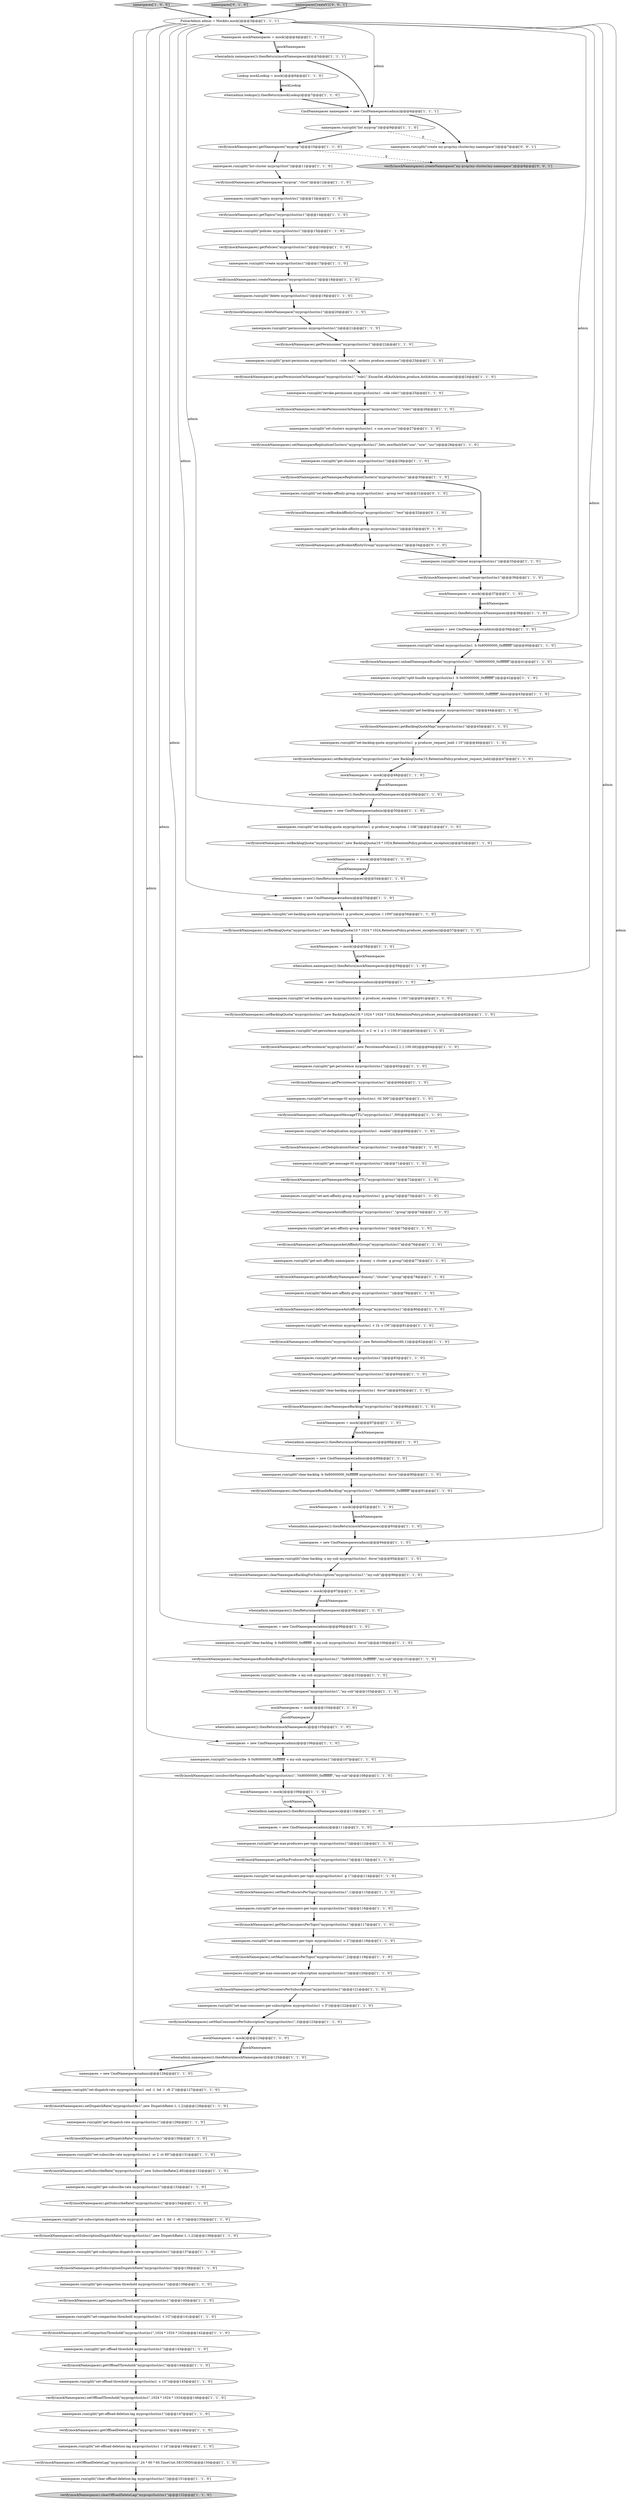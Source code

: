 digraph {
98 [style = filled, label = "verify(mockNamespaces).revokePermissionsOnNamespace(\"myprop/clust/ns1\",\"role1\")@@@26@@@['1', '1', '0']", fillcolor = white, shape = ellipse image = "AAA0AAABBB1BBB"];
127 [style = filled, label = "namespaces.run(split(\"delete myprop/clust/ns1\"))@@@19@@@['1', '1', '0']", fillcolor = white, shape = ellipse image = "AAA0AAABBB1BBB"];
146 [style = filled, label = "verify(mockNamespaces).getTopics(\"myprop/clust/ns1\")@@@14@@@['1', '1', '0']", fillcolor = white, shape = ellipse image = "AAA0AAABBB1BBB"];
90 [style = filled, label = "verify(mockNamespaces).createNamespace(\"myprop/clust/ns1\")@@@18@@@['1', '1', '0']", fillcolor = white, shape = ellipse image = "AAA0AAABBB1BBB"];
0 [style = filled, label = "namespaces.run(split(\"set-backlog-quota myprop/clust/ns1 -p producer_exception -l 10G\"))@@@61@@@['1', '1', '0']", fillcolor = white, shape = ellipse image = "AAA0AAABBB1BBB"];
55 [style = filled, label = "namespaces.run(split(\"get-clusters myprop/clust/ns1\"))@@@29@@@['1', '1', '0']", fillcolor = white, shape = ellipse image = "AAA0AAABBB1BBB"];
69 [style = filled, label = "namespaces.run(split(\"set-backlog-quota myprop/clust/ns1 -p producer_exception -l 10M\"))@@@56@@@['1', '1', '0']", fillcolor = white, shape = ellipse image = "AAA0AAABBB1BBB"];
8 [style = filled, label = "verify(mockNamespaces).clearNamespaceBacklog(\"myprop/clust/ns1\")@@@86@@@['1', '1', '0']", fillcolor = white, shape = ellipse image = "AAA0AAABBB1BBB"];
107 [style = filled, label = "namespaces.run(split(\"set-offload-threshold myprop/clust/ns1 -s 1G\"))@@@145@@@['1', '1', '0']", fillcolor = white, shape = ellipse image = "AAA0AAABBB1BBB"];
52 [style = filled, label = "namespaces.run(split(\"unsubscribe -b 0x80000000_0xffffffff -s my-sub myprop/clust/ns1\"))@@@107@@@['1', '1', '0']", fillcolor = white, shape = ellipse image = "AAA0AAABBB1BBB"];
16 [style = filled, label = "verify(mockNamespaces).setBacklogQuota(\"myprop/clust/ns1\",new BacklogQuota(10 * 1024,RetentionPolicy.producer_exception))@@@52@@@['1', '1', '0']", fillcolor = white, shape = ellipse image = "AAA0AAABBB1BBB"];
70 [style = filled, label = "verify(mockNamespaces).getDispatchRate(\"myprop/clust/ns1\")@@@130@@@['1', '1', '0']", fillcolor = white, shape = ellipse image = "AAA0AAABBB1BBB"];
20 [style = filled, label = "namespaces = new CmdNamespaces(admin)@@@106@@@['1', '1', '0']", fillcolor = white, shape = ellipse image = "AAA0AAABBB1BBB"];
94 [style = filled, label = "namespaces.run(split(\"get-offload-threshold myprop/clust/ns1\"))@@@143@@@['1', '1', '0']", fillcolor = white, shape = ellipse image = "AAA0AAABBB1BBB"];
120 [style = filled, label = "verify(mockNamespaces).getMaxProducersPerTopic(\"myprop/clust/ns1\")@@@113@@@['1', '1', '0']", fillcolor = white, shape = ellipse image = "AAA0AAABBB1BBB"];
15 [style = filled, label = "when(admin.namespaces()).thenReturn(mockNamespaces)@@@38@@@['1', '1', '0']", fillcolor = white, shape = ellipse image = "AAA0AAABBB1BBB"];
24 [style = filled, label = "mockNamespaces = mock()@@@58@@@['1', '1', '0']", fillcolor = white, shape = ellipse image = "AAA0AAABBB1BBB"];
53 [style = filled, label = "namespaces.run(split(\"get-message-ttl myprop/clust/ns1\"))@@@71@@@['1', '1', '0']", fillcolor = white, shape = ellipse image = "AAA0AAABBB1BBB"];
76 [style = filled, label = "when(admin.namespaces()).thenReturn(mockNamespaces)@@@110@@@['1', '1', '0']", fillcolor = white, shape = ellipse image = "AAA0AAABBB1BBB"];
104 [style = filled, label = "namespaces = new CmdNamespaces(admin)@@@99@@@['1', '1', '0']", fillcolor = white, shape = ellipse image = "AAA0AAABBB1BBB"];
33 [style = filled, label = "mockNamespaces = mock()@@@87@@@['1', '1', '0']", fillcolor = white, shape = ellipse image = "AAA0AAABBB1BBB"];
26 [style = filled, label = "verify(mockNamespaces).deleteNamespace(\"myprop/clust/ns1\")@@@20@@@['1', '1', '0']", fillcolor = white, shape = ellipse image = "AAA0AAABBB1BBB"];
71 [style = filled, label = "mockNamespaces = mock()@@@104@@@['1', '1', '0']", fillcolor = white, shape = ellipse image = "AAA0AAABBB1BBB"];
6 [style = filled, label = "namespaces.run(split(\"get-anti-affinity-namespaces -p dummy -c cluster -g group\"))@@@77@@@['1', '1', '0']", fillcolor = white, shape = ellipse image = "AAA0AAABBB1BBB"];
81 [style = filled, label = "namespaces.run(split(\"get-offload-deletion-lag myprop/clust/ns1\"))@@@147@@@['1', '1', '0']", fillcolor = white, shape = ellipse image = "AAA0AAABBB1BBB"];
11 [style = filled, label = "verify(mockNamespaces).getPersistence(\"myprop/clust/ns1\")@@@66@@@['1', '1', '0']", fillcolor = white, shape = ellipse image = "AAA0AAABBB1BBB"];
89 [style = filled, label = "mockNamespaces = mock()@@@92@@@['1', '1', '0']", fillcolor = white, shape = ellipse image = "AAA0AAABBB1BBB"];
140 [style = filled, label = "when(admin.namespaces()).thenReturn(mockNamespaces)@@@93@@@['1', '1', '0']", fillcolor = white, shape = ellipse image = "AAA0AAABBB1BBB"];
50 [style = filled, label = "namespaces.run(split(\"set-clusters myprop/clust/ns1 -c use,usw,usc\"))@@@27@@@['1', '1', '0']", fillcolor = white, shape = ellipse image = "AAA0AAABBB1BBB"];
86 [style = filled, label = "namespaces.run(split(\"set-anti-affinity-group myprop/clust/ns1 -g group\"))@@@73@@@['1', '1', '0']", fillcolor = white, shape = ellipse image = "AAA0AAABBB1BBB"];
29 [style = filled, label = "namespaces.run(split(\"get-anti-affinity-group myprop/clust/ns1\"))@@@75@@@['1', '1', '0']", fillcolor = white, shape = ellipse image = "AAA0AAABBB1BBB"];
5 [style = filled, label = "verify(mockNamespaces).getMaxConsumersPerTopic(\"myprop/clust/ns1\")@@@117@@@['1', '1', '0']", fillcolor = white, shape = ellipse image = "AAA0AAABBB1BBB"];
28 [style = filled, label = "verify(mockNamespaces).unloadNamespaceBundle(\"myprop/clust/ns1\",\"0x80000000_0xffffffff\")@@@41@@@['1', '1', '0']", fillcolor = white, shape = ellipse image = "AAA0AAABBB1BBB"];
60 [style = filled, label = "verify(mockNamespaces).getNamespaceMessageTTL(\"myprop/clust/ns1\")@@@72@@@['1', '1', '0']", fillcolor = white, shape = ellipse image = "AAA0AAABBB1BBB"];
109 [style = filled, label = "verify(mockNamespaces).getPolicies(\"myprop/clust/ns1\")@@@16@@@['1', '1', '0']", fillcolor = white, shape = ellipse image = "AAA0AAABBB1BBB"];
99 [style = filled, label = "CmdNamespaces namespaces = new CmdNamespaces(admin)@@@6@@@['1', '1', '1']", fillcolor = white, shape = ellipse image = "AAA0AAABBB1BBB"];
115 [style = filled, label = "verify(mockNamespaces).setBacklogQuota(\"myprop/clust/ns1\",new BacklogQuota(10,RetentionPolicy.producer_request_hold))@@@47@@@['1', '1', '0']", fillcolor = white, shape = ellipse image = "AAA0AAABBB1BBB"];
57 [style = filled, label = "verify(mockNamespaces).getNamespaceAntiAffinityGroup(\"myprop/clust/ns1\")@@@76@@@['1', '1', '0']", fillcolor = white, shape = ellipse image = "AAA0AAABBB1BBB"];
129 [style = filled, label = "namespaces['1', '0', '0']", fillcolor = lightgray, shape = diamond image = "AAA0AAABBB1BBB"];
80 [style = filled, label = "namespaces.run(split(\"get-max-consumers-per-subscription myprop/clust/ns1\"))@@@120@@@['1', '1', '0']", fillcolor = white, shape = ellipse image = "AAA0AAABBB1BBB"];
150 [style = filled, label = "namespaces['0', '1', '0']", fillcolor = lightgray, shape = diamond image = "AAA0AAABBB2BBB"];
23 [style = filled, label = "namespaces.run(split(\"set-message-ttl myprop/clust/ns1 -ttl 300\"))@@@67@@@['1', '1', '0']", fillcolor = white, shape = ellipse image = "AAA0AAABBB1BBB"];
138 [style = filled, label = "verify(mockNamespaces).setPersistence(\"myprop/clust/ns1\",new PersistencePolicies(2,1,1,100.0d))@@@64@@@['1', '1', '0']", fillcolor = white, shape = ellipse image = "AAA0AAABBB1BBB"];
153 [style = filled, label = "verify(mockNamespaces).createNamespace(\"my-prop/my-cluster/my-namespace\")@@@8@@@['0', '0', '1']", fillcolor = lightgray, shape = ellipse image = "AAA0AAABBB3BBB"];
108 [style = filled, label = "namespaces = new CmdNamespaces(admin)@@@111@@@['1', '1', '0']", fillcolor = white, shape = ellipse image = "AAA0AAABBB1BBB"];
123 [style = filled, label = "namespaces.run(split(\"unsubscribe -s my-sub myprop/clust/ns1\"))@@@102@@@['1', '1', '0']", fillcolor = white, shape = ellipse image = "AAA0AAABBB1BBB"];
131 [style = filled, label = "namespaces.run(split(\"clear-backlog -b 0x80000000_0xffffffff myprop/clust/ns1 -force\"))@@@90@@@['1', '1', '0']", fillcolor = white, shape = ellipse image = "AAA0AAABBB1BBB"];
137 [style = filled, label = "when(admin.lookups()).thenReturn(mockLookup)@@@7@@@['1', '1', '0']", fillcolor = white, shape = ellipse image = "AAA0AAABBB1BBB"];
118 [style = filled, label = "namespaces.run(split(\"set-max-producers-per-topic myprop/clust/ns1 -p 1\"))@@@114@@@['1', '1', '0']", fillcolor = white, shape = ellipse image = "AAA0AAABBB1BBB"];
30 [style = filled, label = "namespaces.run(split(\"clear-backlog myprop/clust/ns1 -force\"))@@@85@@@['1', '1', '0']", fillcolor = white, shape = ellipse image = "AAA0AAABBB1BBB"];
149 [style = filled, label = "verify(mockNamespaces).setBookieAffinityGroup(\"myprop/clust/ns1\",\"test\")@@@32@@@['0', '1', '0']", fillcolor = white, shape = ellipse image = "AAA1AAABBB2BBB"];
148 [style = filled, label = "verify(mockNamespaces).getBookieAffinityGroup(\"myprop/clust/ns1\")@@@34@@@['0', '1', '0']", fillcolor = white, shape = ellipse image = "AAA1AAABBB2BBB"];
43 [style = filled, label = "namespaces.run(split(\"get-max-producers-per-topic myprop/clust/ns1\"))@@@112@@@['1', '1', '0']", fillcolor = white, shape = ellipse image = "AAA0AAABBB1BBB"];
14 [style = filled, label = "verify(mockNamespaces).setSubscribeRate(\"myprop/clust/ns1\",new SubscribeRate(2,60))@@@132@@@['1', '1', '0']", fillcolor = white, shape = ellipse image = "AAA0AAABBB1BBB"];
37 [style = filled, label = "mockNamespaces = mock()@@@97@@@['1', '1', '0']", fillcolor = white, shape = ellipse image = "AAA0AAABBB1BBB"];
9 [style = filled, label = "verify(mockNamespaces).clearNamespaceBundleBacklog(\"myprop/clust/ns1\",\"0x80000000_0xffffffff\")@@@91@@@['1', '1', '0']", fillcolor = white, shape = ellipse image = "AAA0AAABBB1BBB"];
136 [style = filled, label = "namespaces.run(split(\"set-backlog-quota myprop/clust/ns1 -p producer_exception -l 10K\"))@@@51@@@['1', '1', '0']", fillcolor = white, shape = ellipse image = "AAA0AAABBB1BBB"];
152 [style = filled, label = "namespaces.run(split(\"create my-prop/my-cluster/my-namespace\"))@@@7@@@['0', '0', '1']", fillcolor = white, shape = ellipse image = "AAA0AAABBB3BBB"];
73 [style = filled, label = "namespaces.run(split(\"set-retention myprop/clust/ns1 -t 1h -s 1M\"))@@@81@@@['1', '1', '0']", fillcolor = white, shape = ellipse image = "AAA0AAABBB1BBB"];
34 [style = filled, label = "namespaces.run(split(\"get-max-consumers-per-topic myprop/clust/ns1\"))@@@116@@@['1', '1', '0']", fillcolor = white, shape = ellipse image = "AAA0AAABBB1BBB"];
144 [style = filled, label = "namespaces.run(split(\"clear-backlog -s my-sub myprop/clust/ns1 -force\"))@@@95@@@['1', '1', '0']", fillcolor = white, shape = ellipse image = "AAA0AAABBB1BBB"];
122 [style = filled, label = "verify(mockNamespaces).setBacklogQuota(\"myprop/clust/ns1\",new BacklogQuota(10l * 1024 * 1024 * 1024,RetentionPolicy.producer_exception))@@@62@@@['1', '1', '0']", fillcolor = white, shape = ellipse image = "AAA0AAABBB1BBB"];
38 [style = filled, label = "verify(mockNamespaces).setMaxConsumersPerSubscription(\"myprop/clust/ns1\",3)@@@123@@@['1', '1', '0']", fillcolor = white, shape = ellipse image = "AAA0AAABBB1BBB"];
21 [style = filled, label = "verify(mockNamespaces).setDeduplicationStatus(\"myprop/clust/ns1\",true)@@@70@@@['1', '1', '0']", fillcolor = white, shape = ellipse image = "AAA0AAABBB1BBB"];
84 [style = filled, label = "verify(mockNamespaces).getSubscriptionDispatchRate(\"myprop/clust/ns1\")@@@138@@@['1', '1', '0']", fillcolor = white, shape = ellipse image = "AAA0AAABBB1BBB"];
134 [style = filled, label = "when(admin.namespaces()).thenReturn(mockNamespaces)@@@59@@@['1', '1', '0']", fillcolor = white, shape = ellipse image = "AAA0AAABBB1BBB"];
119 [style = filled, label = "namespaces.run(split(\"set-subscription-dispatch-rate myprop/clust/ns1 -md -1 -bd -1 -dt 2\"))@@@135@@@['1', '1', '0']", fillcolor = white, shape = ellipse image = "AAA0AAABBB1BBB"];
17 [style = filled, label = "verify(mockNamespaces).deleteNamespaceAntiAffinityGroup(\"myprop/clust/ns1\")@@@80@@@['1', '1', '0']", fillcolor = white, shape = ellipse image = "AAA0AAABBB1BBB"];
7 [style = filled, label = "verify(mockNamespaces).clearOffloadDeleteLag(\"myprop/clust/ns1\")@@@152@@@['1', '1', '0']", fillcolor = lightgray, shape = ellipse image = "AAA0AAABBB1BBB"];
130 [style = filled, label = "namespaces.run(split(\"get-retention myprop/clust/ns1\"))@@@83@@@['1', '1', '0']", fillcolor = white, shape = ellipse image = "AAA0AAABBB1BBB"];
101 [style = filled, label = "verify(mockNamespaces).setNamespaceMessageTTL(\"myprop/clust/ns1\",300)@@@68@@@['1', '1', '0']", fillcolor = white, shape = ellipse image = "AAA0AAABBB1BBB"];
62 [style = filled, label = "verify(mockNamespaces).setCompactionThreshold(\"myprop/clust/ns1\",1024 * 1024 * 1024)@@@142@@@['1', '1', '0']", fillcolor = white, shape = ellipse image = "AAA0AAABBB1BBB"];
22 [style = filled, label = "verify(mockNamespaces).setNamespaceAntiAffinityGroup(\"myprop/clust/ns1\",\"group\")@@@74@@@['1', '1', '0']", fillcolor = white, shape = ellipse image = "AAA0AAABBB1BBB"];
128 [style = filled, label = "namespaces.run(split(\"set-compaction-threshold myprop/clust/ns1 -t 1G\"))@@@141@@@['1', '1', '0']", fillcolor = white, shape = ellipse image = "AAA0AAABBB1BBB"];
41 [style = filled, label = "namespaces.run(split(\"get-compaction-threshold myprop/clust/ns1\"))@@@139@@@['1', '1', '0']", fillcolor = white, shape = ellipse image = "AAA0AAABBB1BBB"];
88 [style = filled, label = "verify(mockNamespaces).setMaxProducersPerTopic(\"myprop/clust/ns1\",1)@@@115@@@['1', '1', '0']", fillcolor = white, shape = ellipse image = "AAA0AAABBB1BBB"];
74 [style = filled, label = "verify(mockNamespaces).clearNamespaceBundleBacklogForSubscription(\"myprop/clust/ns1\",\"0x80000000_0xffffffff\",\"my-sub\")@@@101@@@['1', '1', '0']", fillcolor = white, shape = ellipse image = "AAA0AAABBB1BBB"];
63 [style = filled, label = "verify(mockNamespaces).setBacklogQuota(\"myprop/clust/ns1\",new BacklogQuota(10 * 1024 * 1024,RetentionPolicy.producer_exception))@@@57@@@['1', '1', '0']", fillcolor = white, shape = ellipse image = "AAA0AAABBB1BBB"];
3 [style = filled, label = "namespaces.run(split(\"list-cluster myprop/clust\"))@@@11@@@['1', '1', '0']", fillcolor = white, shape = ellipse image = "AAA0AAABBB1BBB"];
93 [style = filled, label = "PulsarAdmin admin = Mockito.mock()@@@3@@@['1', '1', '1']", fillcolor = white, shape = ellipse image = "AAA0AAABBB1BBB"];
121 [style = filled, label = "namespaces.run(split(\"policies myprop/clust/ns1\"))@@@15@@@['1', '1', '0']", fillcolor = white, shape = ellipse image = "AAA0AAABBB1BBB"];
64 [style = filled, label = "namespaces.run(split(\"set-max-consumers-per-topic myprop/clust/ns1 -c 2\"))@@@118@@@['1', '1', '0']", fillcolor = white, shape = ellipse image = "AAA0AAABBB1BBB"];
75 [style = filled, label = "mockNamespaces = mock()@@@37@@@['1', '1', '0']", fillcolor = white, shape = ellipse image = "AAA0AAABBB1BBB"];
4 [style = filled, label = "verify(mockNamespaces).splitNamespaceBundle(\"myprop/clust/ns1\",\"0x00000000_0xffffffff\",false)@@@43@@@['1', '1', '0']", fillcolor = white, shape = ellipse image = "AAA0AAABBB1BBB"];
82 [style = filled, label = "namespaces.run(split(\"unload myprop/clust/ns1\"))@@@35@@@['1', '1', '0']", fillcolor = white, shape = ellipse image = "AAA0AAABBB1BBB"];
92 [style = filled, label = "namespaces.run(split(\"delete-anti-affinity-group myprop/clust/ns1 \"))@@@79@@@['1', '1', '0']", fillcolor = white, shape = ellipse image = "AAA0AAABBB1BBB"];
135 [style = filled, label = "namespaces = new CmdNamespaces(admin)@@@94@@@['1', '1', '0']", fillcolor = white, shape = ellipse image = "AAA0AAABBB1BBB"];
105 [style = filled, label = "verify(mockNamespaces).setOffloadDeleteLag(\"myprop/clust/ns1\",24 * 60 * 60,TimeUnit.SECONDS)@@@150@@@['1', '1', '0']", fillcolor = white, shape = ellipse image = "AAA0AAABBB1BBB"];
91 [style = filled, label = "verify(mockNamespaces).getOffloadThreshold(\"myprop/clust/ns1\")@@@144@@@['1', '1', '0']", fillcolor = white, shape = ellipse image = "AAA0AAABBB1BBB"];
145 [style = filled, label = "when(admin.namespaces()).thenReturn(mockNamespaces)@@@98@@@['1', '1', '0']", fillcolor = white, shape = ellipse image = "AAA0AAABBB1BBB"];
85 [style = filled, label = "when(admin.namespaces()).thenReturn(mockNamespaces)@@@54@@@['1', '1', '0']", fillcolor = white, shape = ellipse image = "AAA0AAABBB1BBB"];
132 [style = filled, label = "when(admin.namespaces()).thenReturn(mockNamespaces)@@@5@@@['1', '1', '1']", fillcolor = white, shape = ellipse image = "AAA0AAABBB1BBB"];
106 [style = filled, label = "verify(mockNamespaces).getSubscribeRate(\"myprop/clust/ns1\")@@@134@@@['1', '1', '0']", fillcolor = white, shape = ellipse image = "AAA0AAABBB1BBB"];
1 [style = filled, label = "namespaces = new CmdNamespaces(admin)@@@55@@@['1', '1', '0']", fillcolor = white, shape = ellipse image = "AAA0AAABBB1BBB"];
49 [style = filled, label = "namespaces.run(split(\"get-persistence myprop/clust/ns1\"))@@@65@@@['1', '1', '0']", fillcolor = white, shape = ellipse image = "AAA0AAABBB1BBB"];
116 [style = filled, label = "namespaces.run(split(\"set-max-consumers-per-subscription myprop/clust/ns1 -c 3\"))@@@122@@@['1', '1', '0']", fillcolor = white, shape = ellipse image = "AAA0AAABBB1BBB"];
72 [style = filled, label = "namespaces = new CmdNamespaces(admin)@@@60@@@['1', '1', '0']", fillcolor = white, shape = ellipse image = "AAA0AAABBB1BBB"];
139 [style = filled, label = "verify(mockNamespaces).clearNamespaceBacklogForSubscription(\"myprop/clust/ns1\",\"my-sub\")@@@96@@@['1', '1', '0']", fillcolor = white, shape = ellipse image = "AAA0AAABBB1BBB"];
114 [style = filled, label = "mockNamespaces = mock()@@@48@@@['1', '1', '0']", fillcolor = white, shape = ellipse image = "AAA0AAABBB1BBB"];
25 [style = filled, label = "namespaces.run(split(\"get-subscription-dispatch-rate myprop/clust/ns1\"))@@@137@@@['1', '1', '0']", fillcolor = white, shape = ellipse image = "AAA0AAABBB1BBB"];
142 [style = filled, label = "namespaces = new CmdNamespaces(admin)@@@50@@@['1', '1', '0']", fillcolor = white, shape = ellipse image = "AAA0AAABBB1BBB"];
147 [style = filled, label = "namespaces.run(split(\"get-bookie-affinity-group myprop/clust/ns1\"))@@@33@@@['0', '1', '0']", fillcolor = white, shape = ellipse image = "AAA1AAABBB2BBB"];
48 [style = filled, label = "namespaces.run(split(\"set-offload-deletion-lag myprop/clust/ns1 -l 1d\"))@@@149@@@['1', '1', '0']", fillcolor = white, shape = ellipse image = "AAA0AAABBB1BBB"];
100 [style = filled, label = "namespaces.run(split(\"set-backlog-quota myprop/clust/ns1 -p producer_request_hold -l 10\"))@@@46@@@['1', '1', '0']", fillcolor = white, shape = ellipse image = "AAA0AAABBB1BBB"];
78 [style = filled, label = "namespaces = new CmdNamespaces(admin)@@@89@@@['1', '1', '0']", fillcolor = white, shape = ellipse image = "AAA0AAABBB1BBB"];
151 [style = filled, label = "namespaces.run(split(\"set-bookie-affinity-group myprop/clust/ns1 --group test\"))@@@31@@@['0', '1', '0']", fillcolor = white, shape = ellipse image = "AAA1AAABBB2BBB"];
133 [style = filled, label = "namespaces.run(split(\"permissions myprop/clust/ns1\"))@@@21@@@['1', '1', '0']", fillcolor = white, shape = ellipse image = "AAA0AAABBB1BBB"];
95 [style = filled, label = "namespaces.run(split(\"set-subscribe-rate myprop/clust/ns1 -sr 2 -st 60\"))@@@131@@@['1', '1', '0']", fillcolor = white, shape = ellipse image = "AAA0AAABBB1BBB"];
102 [style = filled, label = "when(admin.namespaces()).thenReturn(mockNamespaces)@@@105@@@['1', '1', '0']", fillcolor = white, shape = ellipse image = "AAA0AAABBB1BBB"];
39 [style = filled, label = "mockNamespaces = mock()@@@53@@@['1', '1', '0']", fillcolor = white, shape = ellipse image = "AAA0AAABBB1BBB"];
113 [style = filled, label = "verify(mockNamespaces).getRetention(\"myprop/clust/ns1\")@@@84@@@['1', '1', '0']", fillcolor = white, shape = ellipse image = "AAA0AAABBB1BBB"];
79 [style = filled, label = "verify(mockNamespaces).getCompactionThreshold(\"myprop/clust/ns1\")@@@140@@@['1', '1', '0']", fillcolor = white, shape = ellipse image = "AAA0AAABBB1BBB"];
27 [style = filled, label = "verify(mockNamespaces).grantPermissionOnNamespace(\"myprop/clust/ns1\",\"role1\",EnumSet.of(AuthAction.produce,AuthAction.consume))@@@24@@@['1', '1', '0']", fillcolor = white, shape = ellipse image = "AAA0AAABBB1BBB"];
117 [style = filled, label = "namespaces.run(split(\"create myprop/clust/ns1\"))@@@17@@@['1', '1', '0']", fillcolor = white, shape = ellipse image = "AAA0AAABBB1BBB"];
13 [style = filled, label = "when(admin.namespaces()).thenReturn(mockNamespaces)@@@49@@@['1', '1', '0']", fillcolor = white, shape = ellipse image = "AAA0AAABBB1BBB"];
58 [style = filled, label = "mockNamespaces = mock()@@@124@@@['1', '1', '0']", fillcolor = white, shape = ellipse image = "AAA0AAABBB1BBB"];
65 [style = filled, label = "namespaces = new CmdNamespaces(admin)@@@126@@@['1', '1', '0']", fillcolor = white, shape = ellipse image = "AAA0AAABBB1BBB"];
10 [style = filled, label = "verify(mockNamespaces).getBacklogQuotaMap(\"myprop/clust/ns1\")@@@45@@@['1', '1', '0']", fillcolor = white, shape = ellipse image = "AAA0AAABBB1BBB"];
141 [style = filled, label = "verify(mockNamespaces).unload(\"myprop/clust/ns1\")@@@36@@@['1', '1', '0']", fillcolor = white, shape = ellipse image = "AAA0AAABBB1BBB"];
97 [style = filled, label = "Lookup mockLookup = mock()@@@6@@@['1', '1', '0']", fillcolor = white, shape = ellipse image = "AAA0AAABBB1BBB"];
12 [style = filled, label = "namespaces.run(split(\"split-bundle myprop/clust/ns1 -b 0x00000000_0xffffffff\"))@@@42@@@['1', '1', '0']", fillcolor = white, shape = ellipse image = "AAA0AAABBB1BBB"];
111 [style = filled, label = "verify(mockNamespaces).getNamespaceReplicationClusters(\"myprop/clust/ns1\")@@@30@@@['1', '1', '0']", fillcolor = white, shape = ellipse image = "AAA0AAABBB1BBB"];
36 [style = filled, label = "verify(mockNamespaces).setSubscriptionDispatchRate(\"myprop/clust/ns1\",new DispatchRate(-1,-1,2))@@@136@@@['1', '1', '0']", fillcolor = white, shape = ellipse image = "AAA0AAABBB1BBB"];
59 [style = filled, label = "verify(mockNamespaces).getNamespaces(\"myprop\",\"clust\")@@@12@@@['1', '1', '0']", fillcolor = white, shape = ellipse image = "AAA0AAABBB1BBB"];
40 [style = filled, label = "namespaces.run(split(\"get-subscribe-rate myprop/clust/ns1\"))@@@133@@@['1', '1', '0']", fillcolor = white, shape = ellipse image = "AAA0AAABBB1BBB"];
19 [style = filled, label = "verify(mockNamespaces).getOffloadDeleteLagMs(\"myprop/clust/ns1\")@@@148@@@['1', '1', '0']", fillcolor = white, shape = ellipse image = "AAA0AAABBB1BBB"];
42 [style = filled, label = "namespaces.run(split(\"grant-permission myprop/clust/ns1 --role role1 --actions produce,consume\"))@@@23@@@['1', '1', '0']", fillcolor = white, shape = ellipse image = "AAA0AAABBB1BBB"];
143 [style = filled, label = "namespaces.run(split(\"get-backlog-quotas myprop/clust/ns1\"))@@@44@@@['1', '1', '0']", fillcolor = white, shape = ellipse image = "AAA0AAABBB1BBB"];
87 [style = filled, label = "verify(mockNamespaces).setDispatchRate(\"myprop/clust/ns1\",new DispatchRate(-1,-1,2))@@@128@@@['1', '1', '0']", fillcolor = white, shape = ellipse image = "AAA0AAABBB1BBB"];
32 [style = filled, label = "verify(mockNamespaces).getPermissions(\"myprop/clust/ns1\")@@@22@@@['1', '1', '0']", fillcolor = white, shape = ellipse image = "AAA0AAABBB1BBB"];
45 [style = filled, label = "namespaces.run(split(\"clear-offload-deletion-lag myprop/clust/ns1\"))@@@151@@@['1', '1', '0']", fillcolor = white, shape = ellipse image = "AAA0AAABBB1BBB"];
66 [style = filled, label = "verify(mockNamespaces).setOffloadThreshold(\"myprop/clust/ns1\",1024 * 1024 * 1024)@@@146@@@['1', '1', '0']", fillcolor = white, shape = ellipse image = "AAA0AAABBB1BBB"];
110 [style = filled, label = "namespaces.run(split(\"list myprop\"))@@@9@@@['1', '1', '0']", fillcolor = white, shape = ellipse image = "AAA0AAABBB1BBB"];
31 [style = filled, label = "verify(mockNamespaces).unsubscribeNamespaceBundle(\"myprop/clust/ns1\",\"0x80000000_0xffffffff\",\"my-sub\")@@@108@@@['1', '1', '0']", fillcolor = white, shape = ellipse image = "AAA0AAABBB1BBB"];
67 [style = filled, label = "when(admin.namespaces()).thenReturn(mockNamespaces)@@@88@@@['1', '1', '0']", fillcolor = white, shape = ellipse image = "AAA0AAABBB1BBB"];
103 [style = filled, label = "namespaces.run(split(\"topics myprop/clust/ns1\"))@@@13@@@['1', '1', '0']", fillcolor = white, shape = ellipse image = "AAA0AAABBB1BBB"];
154 [style = filled, label = "namespacesCreateV1['0', '0', '1']", fillcolor = lightgray, shape = diamond image = "AAA0AAABBB3BBB"];
126 [style = filled, label = "namespaces = new CmdNamespaces(admin)@@@39@@@['1', '1', '0']", fillcolor = white, shape = ellipse image = "AAA0AAABBB1BBB"];
61 [style = filled, label = "namespaces.run(split(\"clear-backlog -b 0x80000000_0xffffffff -s my-sub myprop/clust/ns1 -force\"))@@@100@@@['1', '1', '0']", fillcolor = white, shape = ellipse image = "AAA0AAABBB1BBB"];
68 [style = filled, label = "when(admin.namespaces()).thenReturn(mockNamespaces)@@@125@@@['1', '1', '0']", fillcolor = white, shape = ellipse image = "AAA0AAABBB1BBB"];
83 [style = filled, label = "verify(mockNamespaces).getAntiAffinityNamespaces(\"dummy\",\"cluster\",\"group\")@@@78@@@['1', '1', '0']", fillcolor = white, shape = ellipse image = "AAA0AAABBB1BBB"];
125 [style = filled, label = "namespaces.run(split(\"revoke-permission myprop/clust/ns1 --role role1\"))@@@25@@@['1', '1', '0']", fillcolor = white, shape = ellipse image = "AAA0AAABBB1BBB"];
44 [style = filled, label = "namespaces.run(split(\"unload myprop/clust/ns1 -b 0x80000000_0xffffffff\"))@@@40@@@['1', '1', '0']", fillcolor = white, shape = ellipse image = "AAA0AAABBB1BBB"];
112 [style = filled, label = "namespaces.run(split(\"get-dispatch-rate myprop/clust/ns1\"))@@@129@@@['1', '1', '0']", fillcolor = white, shape = ellipse image = "AAA0AAABBB1BBB"];
47 [style = filled, label = "verify(mockNamespaces).setRetention(\"myprop/clust/ns1\",new RetentionPolicies(60,1))@@@82@@@['1', '1', '0']", fillcolor = white, shape = ellipse image = "AAA0AAABBB1BBB"];
124 [style = filled, label = "verify(mockNamespaces).getMaxConsumersPerSubscription(\"myprop/clust/ns1\")@@@121@@@['1', '1', '0']", fillcolor = white, shape = ellipse image = "AAA0AAABBB1BBB"];
96 [style = filled, label = "Namespaces mockNamespaces = mock()@@@4@@@['1', '1', '1']", fillcolor = white, shape = ellipse image = "AAA0AAABBB1BBB"];
54 [style = filled, label = "verify(mockNamespaces).getNamespaces(\"myprop\")@@@10@@@['1', '1', '0']", fillcolor = white, shape = ellipse image = "AAA0AAABBB1BBB"];
35 [style = filled, label = "verify(mockNamespaces).setMaxConsumersPerTopic(\"myprop/clust/ns1\",2)@@@119@@@['1', '1', '0']", fillcolor = white, shape = ellipse image = "AAA0AAABBB1BBB"];
56 [style = filled, label = "namespaces.run(split(\"set-deduplication myprop/clust/ns1 --enable\"))@@@69@@@['1', '1', '0']", fillcolor = white, shape = ellipse image = "AAA0AAABBB1BBB"];
51 [style = filled, label = "namespaces.run(split(\"set-dispatch-rate myprop/clust/ns1 -md -1 -bd -1 -dt 2\"))@@@127@@@['1', '1', '0']", fillcolor = white, shape = ellipse image = "AAA0AAABBB1BBB"];
18 [style = filled, label = "verify(mockNamespaces).setNamespaceReplicationClusters(\"myprop/clust/ns1\",Sets.newHashSet(\"use\",\"usw\",\"usc\"))@@@28@@@['1', '1', '0']", fillcolor = white, shape = ellipse image = "AAA0AAABBB1BBB"];
2 [style = filled, label = "verify(mockNamespaces).unsubscribeNamespace(\"myprop/clust/ns1\",\"my-sub\")@@@103@@@['1', '1', '0']", fillcolor = white, shape = ellipse image = "AAA0AAABBB1BBB"];
46 [style = filled, label = "namespaces.run(split(\"set-persistence myprop/clust/ns1 -e 2 -w 1 -a 1 -r 100.0\"))@@@63@@@['1', '1', '0']", fillcolor = white, shape = ellipse image = "AAA0AAABBB1BBB"];
77 [style = filled, label = "mockNamespaces = mock()@@@109@@@['1', '1', '0']", fillcolor = white, shape = ellipse image = "AAA0AAABBB1BBB"];
24->134 [style = solid, label="mockNamespaces"];
88->34 [style = bold, label=""];
22->29 [style = bold, label=""];
69->63 [style = bold, label=""];
26->133 [style = bold, label=""];
118->88 [style = bold, label=""];
49->11 [style = bold, label=""];
77->76 [style = solid, label="mockNamespaces"];
25->84 [style = bold, label=""];
114->13 [style = solid, label="mockNamespaces"];
33->67 [style = bold, label=""];
111->151 [style = bold, label=""];
114->13 [style = bold, label=""];
139->37 [style = bold, label=""];
121->109 [style = bold, label=""];
2->71 [style = bold, label=""];
137->99 [style = bold, label=""];
44->28 [style = bold, label=""];
29->57 [style = bold, label=""];
95->14 [style = bold, label=""];
116->38 [style = bold, label=""];
54->153 [style = dashed, label="0"];
93->65 [style = solid, label="admin"];
103->146 [style = bold, label=""];
48->105 [style = bold, label=""];
35->80 [style = bold, label=""];
11->23 [style = bold, label=""];
57->6 [style = bold, label=""];
110->152 [style = dashed, label="0"];
20->52 [style = bold, label=""];
53->60 [style = bold, label=""];
99->152 [style = bold, label=""];
62->94 [style = bold, label=""];
13->142 [style = bold, label=""];
91->107 [style = bold, label=""];
0->122 [style = bold, label=""];
1->69 [style = bold, label=""];
65->51 [style = bold, label=""];
93->142 [style = solid, label="admin"];
16->39 [style = bold, label=""];
97->137 [style = bold, label=""];
123->2 [style = bold, label=""];
75->15 [style = bold, label=""];
93->20 [style = solid, label="admin"];
3->59 [style = bold, label=""];
78->131 [style = bold, label=""];
93->104 [style = solid, label="admin"];
51->87 [style = bold, label=""];
47->130 [style = bold, label=""];
72->0 [style = bold, label=""];
115->114 [style = bold, label=""];
101->56 [style = bold, label=""];
61->74 [style = bold, label=""];
84->41 [style = bold, label=""];
93->72 [style = solid, label="admin"];
31->77 [style = bold, label=""];
86->22 [style = bold, label=""];
147->148 [style = bold, label=""];
58->68 [style = solid, label="mockNamespaces"];
104->61 [style = bold, label=""];
39->85 [style = solid, label="mockNamespaces"];
122->46 [style = bold, label=""];
93->1 [style = solid, label="admin"];
21->53 [style = bold, label=""];
93->135 [style = solid, label="admin"];
85->1 [style = bold, label=""];
142->136 [style = bold, label=""];
106->119 [style = bold, label=""];
17->73 [style = bold, label=""];
77->76 [style = bold, label=""];
80->124 [style = bold, label=""];
128->62 [style = bold, label=""];
81->19 [style = bold, label=""];
19->48 [style = bold, label=""];
39->85 [style = bold, label=""];
120->118 [style = bold, label=""];
126->44 [style = bold, label=""];
27->125 [style = bold, label=""];
117->90 [style = bold, label=""];
74->123 [style = bold, label=""];
79->128 [style = bold, label=""];
108->43 [style = bold, label=""];
42->27 [style = bold, label=""];
107->66 [style = bold, label=""];
140->135 [style = bold, label=""];
138->49 [style = bold, label=""];
63->24 [style = bold, label=""];
64->35 [style = bold, label=""];
87->112 [style = bold, label=""];
119->36 [style = bold, label=""];
5->64 [style = bold, label=""];
93->99 [style = solid, label="admin"];
4->143 [style = bold, label=""];
12->4 [style = bold, label=""];
38->58 [style = bold, label=""];
94->91 [style = bold, label=""];
97->137 [style = solid, label="mockLookup"];
71->102 [style = bold, label=""];
109->117 [style = bold, label=""];
55->111 [style = bold, label=""];
54->3 [style = bold, label=""];
56->21 [style = bold, label=""];
76->108 [style = bold, label=""];
9->89 [style = bold, label=""];
46->138 [style = bold, label=""];
52->31 [style = bold, label=""];
105->45 [style = bold, label=""];
112->70 [style = bold, label=""];
152->153 [style = bold, label=""];
32->42 [style = bold, label=""];
135->144 [style = bold, label=""];
130->113 [style = bold, label=""];
125->98 [style = bold, label=""];
148->82 [style = bold, label=""];
149->147 [style = bold, label=""];
50->18 [style = bold, label=""];
93->126 [style = solid, label="admin"];
90->127 [style = bold, label=""];
98->50 [style = bold, label=""];
113->30 [style = bold, label=""];
136->16 [style = bold, label=""];
110->54 [style = bold, label=""];
144->139 [style = bold, label=""];
93->78 [style = solid, label="admin"];
43->120 [style = bold, label=""];
67->78 [style = bold, label=""];
127->26 [style = bold, label=""];
151->149 [style = bold, label=""];
18->55 [style = bold, label=""];
141->75 [style = bold, label=""];
102->20 [style = bold, label=""];
111->82 [style = bold, label=""];
134->72 [style = bold, label=""];
131->9 [style = bold, label=""];
66->81 [style = bold, label=""];
28->12 [style = bold, label=""];
33->67 [style = solid, label="mockNamespaces"];
15->126 [style = bold, label=""];
24->134 [style = bold, label=""];
154->93 [style = bold, label=""];
34->5 [style = bold, label=""];
82->141 [style = bold, label=""];
146->121 [style = bold, label=""];
100->115 [style = bold, label=""];
60->86 [style = bold, label=""];
89->140 [style = solid, label="mockNamespaces"];
71->102 [style = solid, label="mockNamespaces"];
23->101 [style = bold, label=""];
124->116 [style = bold, label=""];
93->108 [style = solid, label="admin"];
6->83 [style = bold, label=""];
37->145 [style = bold, label=""];
41->79 [style = bold, label=""];
37->145 [style = solid, label="mockNamespaces"];
96->132 [style = solid, label="mockNamespaces"];
96->132 [style = bold, label=""];
68->65 [style = bold, label=""];
143->10 [style = bold, label=""];
73->47 [style = bold, label=""];
45->7 [style = bold, label=""];
99->110 [style = bold, label=""];
93->96 [style = bold, label=""];
150->93 [style = bold, label=""];
59->103 [style = bold, label=""];
10->100 [style = bold, label=""];
133->32 [style = bold, label=""];
30->8 [style = bold, label=""];
14->40 [style = bold, label=""];
40->106 [style = bold, label=""];
58->68 [style = bold, label=""];
129->93 [style = bold, label=""];
75->15 [style = solid, label="mockNamespaces"];
8->33 [style = bold, label=""];
70->95 [style = bold, label=""];
132->99 [style = bold, label=""];
92->17 [style = bold, label=""];
145->104 [style = bold, label=""];
89->140 [style = bold, label=""];
36->25 [style = bold, label=""];
83->92 [style = bold, label=""];
132->97 [style = bold, label=""];
}
